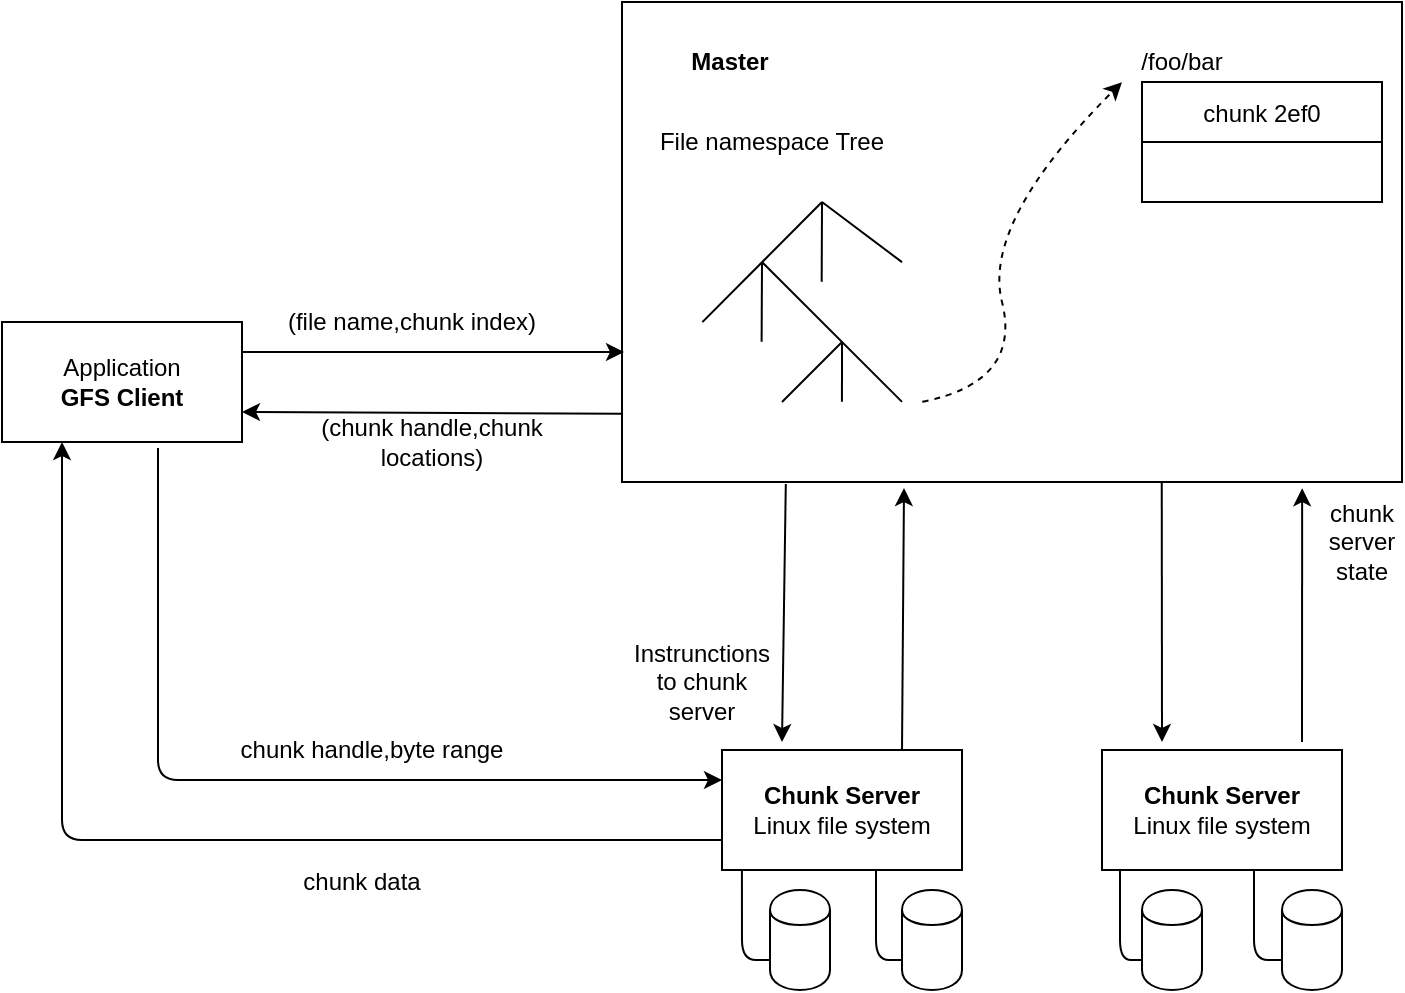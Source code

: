 <mxfile version="13.0.3" type="device"><diagram id="SiBkjUpGPYwirpfX0Kgp" name="Page-1"><mxGraphModel dx="946" dy="624" grid="1" gridSize="10" guides="1" tooltips="1" connect="1" arrows="1" fold="1" page="1" pageScale="1" pageWidth="827" pageHeight="1169" math="0" shadow="0"><root><mxCell id="0"/><mxCell id="1" parent="0"/><mxCell id="XqVe0dUxszbaX2zB31uX-1" value="Application&lt;br&gt;&lt;b&gt;GFS Client&lt;/b&gt;" style="rounded=0;whiteSpace=wrap;html=1;" vertex="1" parent="1"><mxGeometry x="30" y="170" width="120" height="60" as="geometry"/></mxCell><mxCell id="XqVe0dUxszbaX2zB31uX-3" value="&lt;b&gt;Chunk Server&lt;/b&gt;&lt;br&gt;Linux file system" style="rounded=0;whiteSpace=wrap;html=1;" vertex="1" parent="1"><mxGeometry x="390" y="384" width="120" height="60" as="geometry"/></mxCell><mxCell id="XqVe0dUxszbaX2zB31uX-4" value="&lt;b&gt;Chunk Server&lt;/b&gt;&lt;br&gt;Linux file system" style="rounded=0;whiteSpace=wrap;html=1;" vertex="1" parent="1"><mxGeometry x="580" y="384" width="120" height="60" as="geometry"/></mxCell><mxCell id="XqVe0dUxszbaX2zB31uX-5" value="" style="shape=cylinder;whiteSpace=wrap;html=1;boundedLbl=1;backgroundOutline=1;" vertex="1" parent="1"><mxGeometry x="414" y="454" width="30" height="50" as="geometry"/></mxCell><mxCell id="XqVe0dUxszbaX2zB31uX-6" value="" style="shape=cylinder;whiteSpace=wrap;html=1;boundedLbl=1;backgroundOutline=1;" vertex="1" parent="1"><mxGeometry x="480" y="454" width="30" height="50" as="geometry"/></mxCell><mxCell id="XqVe0dUxszbaX2zB31uX-7" value="" style="shape=cylinder;whiteSpace=wrap;html=1;boundedLbl=1;backgroundOutline=1;" vertex="1" parent="1"><mxGeometry x="600" y="454" width="30" height="50" as="geometry"/></mxCell><mxCell id="XqVe0dUxszbaX2zB31uX-8" value="" style="shape=cylinder;whiteSpace=wrap;html=1;boundedLbl=1;backgroundOutline=1;" vertex="1" parent="1"><mxGeometry x="670" y="454" width="30" height="50" as="geometry"/></mxCell><mxCell id="XqVe0dUxszbaX2zB31uX-10" value="" style="endArrow=none;html=1;entryX=0.083;entryY=1;entryDx=0;entryDy=0;entryPerimeter=0;exitX=0;exitY=0.7;exitDx=0;exitDy=0;" edge="1" parent="1" source="XqVe0dUxszbaX2zB31uX-5" target="XqVe0dUxszbaX2zB31uX-3"><mxGeometry width="50" height="50" relative="1" as="geometry"><mxPoint x="400" y="484" as="sourcePoint"/><mxPoint x="360" y="454" as="targetPoint"/><Array as="points"><mxPoint x="400" y="489"/></Array></mxGeometry></mxCell><mxCell id="XqVe0dUxszbaX2zB31uX-11" value="" style="endArrow=none;html=1;exitX=0;exitY=0.7;exitDx=0;exitDy=0;" edge="1" parent="1" source="XqVe0dUxszbaX2zB31uX-6"><mxGeometry width="50" height="50" relative="1" as="geometry"><mxPoint x="420" y="584" as="sourcePoint"/><mxPoint x="467" y="444" as="targetPoint"/><Array as="points"><mxPoint x="467" y="489"/></Array></mxGeometry></mxCell><mxCell id="XqVe0dUxszbaX2zB31uX-12" value="" style="endArrow=none;html=1;exitX=0;exitY=0.7;exitDx=0;exitDy=0;" edge="1" parent="1" source="XqVe0dUxszbaX2zB31uX-7"><mxGeometry width="50" height="50" relative="1" as="geometry"><mxPoint x="340" y="594" as="sourcePoint"/><mxPoint x="589" y="444" as="targetPoint"/><Array as="points"><mxPoint x="589" y="489"/></Array></mxGeometry></mxCell><mxCell id="XqVe0dUxszbaX2zB31uX-13" value="" style="endArrow=none;html=1;exitX=0;exitY=0.7;exitDx=0;exitDy=0;" edge="1" parent="1" source="XqVe0dUxszbaX2zB31uX-8"><mxGeometry width="50" height="50" relative="1" as="geometry"><mxPoint x="100" y="564" as="sourcePoint"/><mxPoint x="656" y="444" as="targetPoint"/><Array as="points"><mxPoint x="656" y="489"/></Array></mxGeometry></mxCell><mxCell id="XqVe0dUxszbaX2zB31uX-14" value="" style="rounded=0;whiteSpace=wrap;html=1;fillColor=none;" vertex="1" parent="1"><mxGeometry x="340" y="10" width="390" height="240" as="geometry"/></mxCell><mxCell id="XqVe0dUxszbaX2zB31uX-15" value="chunk 2ef0&lt;br&gt;&lt;br&gt;&lt;br&gt;" style="rounded=0;whiteSpace=wrap;html=1;fillColor=none;" vertex="1" parent="1"><mxGeometry x="600" y="50" width="120" height="60" as="geometry"/></mxCell><mxCell id="XqVe0dUxszbaX2zB31uX-17" value="/foo/bar" style="text;html=1;strokeColor=none;fillColor=none;align=center;verticalAlign=middle;whiteSpace=wrap;rounded=0;" vertex="1" parent="1"><mxGeometry x="600" y="30" width="40" height="20" as="geometry"/></mxCell><mxCell id="XqVe0dUxszbaX2zB31uX-18" value="" style="endArrow=none;html=1;entryX=1;entryY=0.5;entryDx=0;entryDy=0;exitX=0;exitY=0.5;exitDx=0;exitDy=0;" edge="1" parent="1" source="XqVe0dUxszbaX2zB31uX-15" target="XqVe0dUxszbaX2zB31uX-15"><mxGeometry width="50" height="50" relative="1" as="geometry"><mxPoint x="600" y="130" as="sourcePoint"/><mxPoint x="650" y="80" as="targetPoint"/></mxGeometry></mxCell><mxCell id="XqVe0dUxszbaX2zB31uX-20" value="File namespace Tree" style="text;html=1;strokeColor=none;fillColor=none;align=center;verticalAlign=middle;whiteSpace=wrap;rounded=0;" vertex="1" parent="1"><mxGeometry x="350" y="70" width="130" height="20" as="geometry"/></mxCell><mxCell id="XqVe0dUxszbaX2zB31uX-21" value="Master" style="text;html=1;strokeColor=none;fillColor=none;align=center;verticalAlign=middle;whiteSpace=wrap;rounded=0;fontStyle=1" vertex="1" parent="1"><mxGeometry x="374" y="30" width="40" height="20" as="geometry"/></mxCell><mxCell id="XqVe0dUxszbaX2zB31uX-22" value="" style="endArrow=none;html=1;exitX=0.103;exitY=0.667;exitDx=0;exitDy=0;exitPerimeter=0;" edge="1" parent="1" source="XqVe0dUxszbaX2zB31uX-14"><mxGeometry width="50" height="50" relative="1" as="geometry"><mxPoint x="420" y="130" as="sourcePoint"/><mxPoint x="440" y="110" as="targetPoint"/></mxGeometry></mxCell><mxCell id="XqVe0dUxszbaX2zB31uX-23" value="" style="endArrow=none;html=1;exitX=0.359;exitY=0.833;exitDx=0;exitDy=0;exitPerimeter=0;" edge="1" parent="1" source="XqVe0dUxszbaX2zB31uX-14"><mxGeometry width="50" height="50" relative="1" as="geometry"><mxPoint x="440" y="200" as="sourcePoint"/><mxPoint x="410" y="140" as="targetPoint"/></mxGeometry></mxCell><mxCell id="XqVe0dUxszbaX2zB31uX-24" value="" style="endArrow=none;html=1;" edge="1" parent="1"><mxGeometry width="50" height="50" relative="1" as="geometry"><mxPoint x="420" y="210" as="sourcePoint"/><mxPoint x="450" y="180" as="targetPoint"/></mxGeometry></mxCell><mxCell id="XqVe0dUxszbaX2zB31uX-25" value="" style="endArrow=none;html=1;exitX=0.179;exitY=0.708;exitDx=0;exitDy=0;exitPerimeter=0;" edge="1" parent="1" source="XqVe0dUxszbaX2zB31uX-14"><mxGeometry width="50" height="50" relative="1" as="geometry"><mxPoint x="360" y="240" as="sourcePoint"/><mxPoint x="410" y="140" as="targetPoint"/></mxGeometry></mxCell><mxCell id="XqVe0dUxszbaX2zB31uX-26" value="" style="endArrow=none;html=1;exitX=0.282;exitY=0.833;exitDx=0;exitDy=0;exitPerimeter=0;" edge="1" parent="1" source="XqVe0dUxszbaX2zB31uX-14"><mxGeometry width="50" height="50" relative="1" as="geometry"><mxPoint x="420" y="270" as="sourcePoint"/><mxPoint x="450" y="180" as="targetPoint"/></mxGeometry></mxCell><mxCell id="XqVe0dUxszbaX2zB31uX-27" value="" style="endArrow=none;html=1;exitX=0.359;exitY=0.542;exitDx=0;exitDy=0;exitPerimeter=0;" edge="1" parent="1" source="XqVe0dUxszbaX2zB31uX-14"><mxGeometry width="50" height="50" relative="1" as="geometry"><mxPoint x="480" y="170" as="sourcePoint"/><mxPoint x="440" y="110" as="targetPoint"/></mxGeometry></mxCell><mxCell id="XqVe0dUxszbaX2zB31uX-29" value="" style="endArrow=none;html=1;exitX=0.256;exitY=0.583;exitDx=0;exitDy=0;exitPerimeter=0;" edge="1" parent="1" source="XqVe0dUxszbaX2zB31uX-14"><mxGeometry width="50" height="50" relative="1" as="geometry"><mxPoint x="540" y="230" as="sourcePoint"/><mxPoint x="440" y="110" as="targetPoint"/></mxGeometry></mxCell><mxCell id="XqVe0dUxszbaX2zB31uX-30" value="" style="curved=1;endArrow=classic;html=1;entryX=0.641;entryY=0.167;entryDx=0;entryDy=0;entryPerimeter=0;exitX=0.385;exitY=0.833;exitDx=0;exitDy=0;exitPerimeter=0;dashed=1;" edge="1" parent="1" source="XqVe0dUxszbaX2zB31uX-14" target="XqVe0dUxszbaX2zB31uX-14"><mxGeometry width="50" height="50" relative="1" as="geometry"><mxPoint x="520" y="200" as="sourcePoint"/><mxPoint x="570" y="150" as="targetPoint"/><Array as="points"><mxPoint x="540" y="200"/><mxPoint x="520" y="120"/></Array></mxGeometry></mxCell><mxCell id="XqVe0dUxszbaX2zB31uX-31" value="" style="endArrow=classic;html=1;exitX=1;exitY=0.25;exitDx=0;exitDy=0;" edge="1" parent="1" source="XqVe0dUxszbaX2zB31uX-1"><mxGeometry width="50" height="50" relative="1" as="geometry"><mxPoint x="180" y="210" as="sourcePoint"/><mxPoint x="341" y="185" as="targetPoint"/></mxGeometry></mxCell><mxCell id="XqVe0dUxszbaX2zB31uX-32" value="" style="endArrow=classic;html=1;entryX=1;entryY=0.75;entryDx=0;entryDy=0;exitX=0;exitY=0.858;exitDx=0;exitDy=0;exitPerimeter=0;" edge="1" parent="1" source="XqVe0dUxszbaX2zB31uX-14" target="XqVe0dUxszbaX2zB31uX-1"><mxGeometry width="50" height="50" relative="1" as="geometry"><mxPoint x="270" y="320" as="sourcePoint"/><mxPoint x="320" y="270" as="targetPoint"/></mxGeometry></mxCell><mxCell id="XqVe0dUxszbaX2zB31uX-33" value="(file name,chunk index)" style="text;html=1;strokeColor=none;fillColor=none;align=center;verticalAlign=middle;whiteSpace=wrap;rounded=0;" vertex="1" parent="1"><mxGeometry x="160" y="160" width="150" height="20" as="geometry"/></mxCell><mxCell id="XqVe0dUxszbaX2zB31uX-34" value="(chunk handle,chunk locations)" style="text;html=1;strokeColor=none;fillColor=none;align=center;verticalAlign=middle;whiteSpace=wrap;rounded=0;" vertex="1" parent="1"><mxGeometry x="170" y="220" width="150" height="20" as="geometry"/></mxCell><mxCell id="XqVe0dUxszbaX2zB31uX-35" value="" style="endArrow=classic;html=1;entryX=0.872;entryY=1.013;entryDx=0;entryDy=0;entryPerimeter=0;" edge="1" parent="1" target="XqVe0dUxszbaX2zB31uX-14"><mxGeometry width="50" height="50" relative="1" as="geometry"><mxPoint x="680" y="380" as="sourcePoint"/><mxPoint x="720" y="290" as="targetPoint"/></mxGeometry></mxCell><mxCell id="XqVe0dUxszbaX2zB31uX-36" value="" style="endArrow=classic;html=1;exitX=0.692;exitY=1;exitDx=0;exitDy=0;exitPerimeter=0;" edge="1" parent="1" source="XqVe0dUxszbaX2zB31uX-14"><mxGeometry width="50" height="50" relative="1" as="geometry"><mxPoint x="420" y="340" as="sourcePoint"/><mxPoint x="610" y="380" as="targetPoint"/></mxGeometry></mxCell><mxCell id="XqVe0dUxszbaX2zB31uX-37" value="" style="endArrow=classic;html=1;exitX=0.75;exitY=0;exitDx=0;exitDy=0;" edge="1" parent="1" source="XqVe0dUxszbaX2zB31uX-3"><mxGeometry width="50" height="50" relative="1" as="geometry"><mxPoint x="440" y="330" as="sourcePoint"/><mxPoint x="481" y="253" as="targetPoint"/></mxGeometry></mxCell><mxCell id="XqVe0dUxszbaX2zB31uX-38" value="" style="endArrow=classic;html=1;exitX=0.21;exitY=1.004;exitDx=0;exitDy=0;exitPerimeter=0;" edge="1" parent="1" source="XqVe0dUxszbaX2zB31uX-14"><mxGeometry width="50" height="50" relative="1" as="geometry"><mxPoint x="370" y="350" as="sourcePoint"/><mxPoint x="420" y="380" as="targetPoint"/></mxGeometry></mxCell><mxCell id="XqVe0dUxszbaX2zB31uX-39" value="Instrunctions to chunk server" style="text;html=1;strokeColor=none;fillColor=none;align=center;verticalAlign=middle;whiteSpace=wrap;rounded=0;" vertex="1" parent="1"><mxGeometry x="360" y="340" width="40" height="20" as="geometry"/></mxCell><mxCell id="XqVe0dUxszbaX2zB31uX-41" value="chunk server state" style="text;html=1;strokeColor=none;fillColor=none;align=center;verticalAlign=middle;whiteSpace=wrap;rounded=0;" vertex="1" parent="1"><mxGeometry x="690" y="270" width="40" height="20" as="geometry"/></mxCell><mxCell id="XqVe0dUxszbaX2zB31uX-43" value="" style="endArrow=classic;html=1;entryX=0.25;entryY=1;entryDx=0;entryDy=0;exitX=0;exitY=0.75;exitDx=0;exitDy=0;" edge="1" parent="1" source="XqVe0dUxszbaX2zB31uX-3" target="XqVe0dUxszbaX2zB31uX-1"><mxGeometry width="50" height="50" relative="1" as="geometry"><mxPoint x="80" y="390" as="sourcePoint"/><mxPoint x="130" y="340" as="targetPoint"/><Array as="points"><mxPoint x="60" y="429"/></Array></mxGeometry></mxCell><mxCell id="XqVe0dUxszbaX2zB31uX-44" value="" style="endArrow=classic;html=1;entryX=0;entryY=0.25;entryDx=0;entryDy=0;exitX=0.65;exitY=1.05;exitDx=0;exitDy=0;exitPerimeter=0;" edge="1" parent="1" source="XqVe0dUxszbaX2zB31uX-1" target="XqVe0dUxszbaX2zB31uX-3"><mxGeometry width="50" height="50" relative="1" as="geometry"><mxPoint x="150" y="360" as="sourcePoint"/><mxPoint x="200" y="310" as="targetPoint"/><Array as="points"><mxPoint x="108" y="399"/></Array></mxGeometry></mxCell><mxCell id="XqVe0dUxszbaX2zB31uX-45" value="chunk handle,byte range" style="text;html=1;strokeColor=none;fillColor=none;align=center;verticalAlign=middle;whiteSpace=wrap;rounded=0;" vertex="1" parent="1"><mxGeometry x="140" y="374" width="150" height="20" as="geometry"/></mxCell><mxCell id="XqVe0dUxszbaX2zB31uX-46" value="chunk data" style="text;html=1;strokeColor=none;fillColor=none;align=center;verticalAlign=middle;whiteSpace=wrap;rounded=0;" vertex="1" parent="1"><mxGeometry x="160" y="440" width="100" height="20" as="geometry"/></mxCell></root></mxGraphModel></diagram></mxfile>